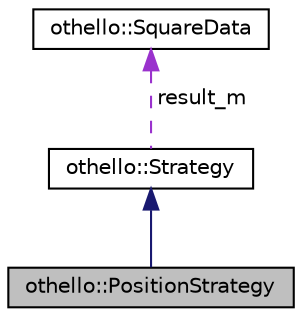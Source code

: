 digraph "othello::PositionStrategy"
{
  edge [fontname="Helvetica",fontsize="10",labelfontname="Helvetica",labelfontsize="10"];
  node [fontname="Helvetica",fontsize="10",shape=record];
  Node1 [label="othello::PositionStrategy",height=0.2,width=0.4,color="black", fillcolor="grey75", style="filled", fontcolor="black"];
  Node2 -> Node1 [dir="back",color="midnightblue",fontsize="10",style="solid",fontname="Helvetica"];
  Node2 [label="othello::Strategy",height=0.2,width=0.4,color="black", fillcolor="white", style="filled",URL="$d1/dff/classothello_1_1_strategy.html"];
  Node3 -> Node2 [dir="back",color="darkorchid3",fontsize="10",style="dashed",label=" result_m" ,fontname="Helvetica"];
  Node3 [label="othello::SquareData",height=0.2,width=0.4,color="black", fillcolor="white", style="filled",URL="$d3/de5/classothello_1_1_square_data.html"];
}
